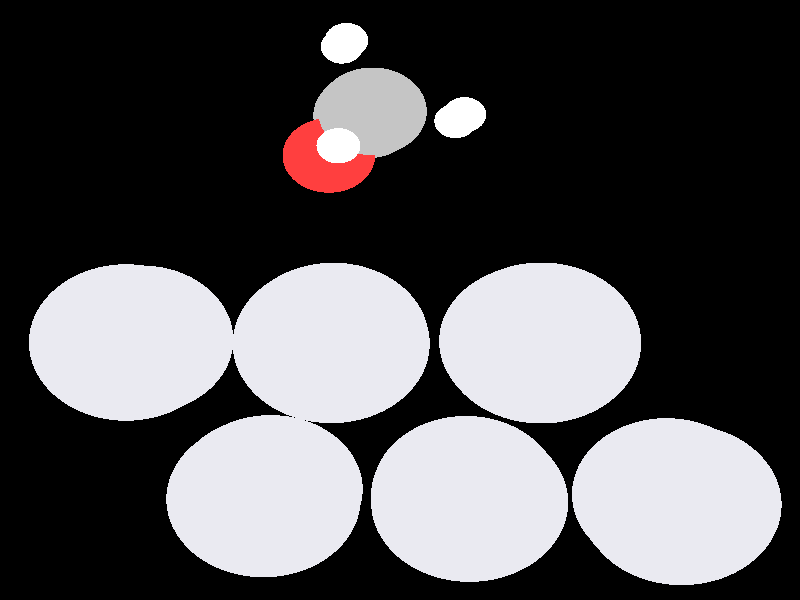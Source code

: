 #include "colors.inc"
#include "finish.inc"

global_settings {assumed_gamma 1 max_trace_level 6}
background {color White transmit 1.0}
camera {perspective
  right -9.29*x up 8.65*y
  direction 100.00*z
  location <0,0,100.00> look_at <0,0,0>}


light_source {<  2.00,   3.00,  40.00> color White
  area_light <0.70, 0, 0>, <0, 0.70, 0>, 3, 3
  adaptive 1 jitter}
// no fog
#declare simple = finish {phong 0.7}
#declare pale = finish {ambient 0.5 diffuse 0.85 roughness 0.001 specular 0.200 }
#declare intermediate = finish {ambient 0.3 diffuse 0.6 specular 0.1 roughness 0.04}
#declare vmd = finish {ambient 0.0 diffuse 0.65 phong 0.1 phong_size 40.0 specular 0.5 }
#declare jmol = finish {ambient 0.2 diffuse 0.6 specular 1 roughness 0.001 metallic}
#declare ase2 = finish {ambient 0.05 brilliance 3 diffuse 0.6 metallic specular 0.7 roughness 0.04 reflection 0.15}
#declare ase3 = finish {ambient 0.15 brilliance 2 diffuse 0.6 metallic specular 1.0 roughness 0.001 reflection 0.0}
#declare glass = finish {ambient 0.05 diffuse 0.3 specular 1.0 roughness 0.001}
#declare glass2 = finish {ambient 0.01 diffuse 0.3 specular 1.0 reflection 0.25 roughness 0.001}
#declare Rcell = 0.050;
#declare Rbond = 0.100;

#macro atom(LOC, R, COL, TRANS, FIN)
  sphere{LOC, R texture{pigment{color COL transmit TRANS} finish{FIN}}}
#end
#macro constrain(LOC, R, COL, TRANS FIN)
union{torus{R, Rcell rotate 45*z texture{pigment{color COL transmit TRANS} finish{FIN}}}
     torus{R, Rcell rotate -45*z texture{pigment{color COL transmit TRANS} finish{FIN}}}
     translate LOC}
#end

// no cell vertices
atom(< -1.63,  -2.96,  -8.48>, 1.16, rgb <0.82, 0.82, 0.88>, 0.0, ase3) // #0
atom(< -1.63,  -2.94,  -5.65>, 1.16, rgb <0.82, 0.82, 0.88>, 0.0, ase3) // #1
atom(< -1.63,  -2.95,  -2.83>, 1.16, rgb <0.82, 0.82, 0.88>, 0.0, ase3) // #2
atom(<  0.82,  -2.95,  -7.07>, 1.16, rgb <0.82, 0.82, 0.88>, 0.0, ase3) // #3
atom(<  0.81,  -2.94,  -4.24>, 1.16, rgb <0.82, 0.82, 0.88>, 0.0, ase3) // #4
atom(<  0.82,  -2.96,  -1.41>, 1.16, rgb <0.82, 0.82, 0.88>, 0.0, ase3) // #5
atom(<  3.27,  -2.96,  -5.66>, 1.16, rgb <0.82, 0.82, 0.88>, 0.0, ase3) // #6
atom(<  3.27,  -2.96,  -2.83>, 1.16, rgb <0.82, 0.82, 0.88>, 0.0, ase3) // #7
atom(<  3.27,  -2.95,  -0.00>, 1.16, rgb <0.82, 0.82, 0.88>, 0.0, ase3) // #8
atom(< -3.26,  -0.62,  -8.49>, 1.16, rgb <0.82, 0.82, 0.88>, 0.0, ase3) // #9
atom(< -3.27,  -0.63,  -5.66>, 1.16, rgb <0.82, 0.82, 0.88>, 0.0, ase3) // #10
atom(< -3.27,  -0.63,  -2.83>, 1.16, rgb <0.82, 0.82, 0.88>, 0.0, ase3) // #11
atom(< -0.81,  -0.64,  -7.08>, 1.16, rgb <0.82, 0.82, 0.88>, 0.0, ase3) // #12
atom(< -0.81,  -0.60,  -4.24>, 1.16, rgb <0.82, 0.82, 0.88>, 0.0, ase3) // #13
atom(< -0.81,  -0.64,  -1.40>, 1.16, rgb <0.82, 0.82, 0.88>, 0.0, ase3) // #14
atom(<  1.64,  -0.63,  -5.66>, 1.16, rgb <0.82, 0.82, 0.88>, 0.0, ase3) // #15
atom(<  1.64,  -0.63,  -2.83>, 1.16, rgb <0.82, 0.82, 0.88>, 0.0, ase3) // #16
atom(<  1.64,  -0.62,   0.00>, 1.16, rgb <0.82, 0.82, 0.88>, 0.0, ase3) // #17
atom(< -0.33,   2.80,  -2.95>, 0.65, rgb <0.56, 0.56, 0.56>, 0.0, ase3) // #18
atom(< -0.41,   2.80,  -5.32>, 0.65, rgb <0.56, 0.56, 0.56>, 0.0, ase3) // #19
atom(< -0.64,   3.85,  -2.91>, 0.26, rgb <1.00, 1.00, 1.00>, 0.0, ase3) // #20
atom(< -0.73,   2.27,  -2.08>, 0.26, rgb <1.00, 1.00, 1.00>, 0.0, ase3) // #21
atom(<  0.77,   2.75,  -2.93>, 0.26, rgb <1.00, 1.00, 1.00>, 0.0, ase3) // #22
atom(<  0.68,   2.72,  -5.43>, 0.26, rgb <1.00, 1.00, 1.00>, 0.0, ase3) // #23
atom(< -0.71,   3.85,  -5.34>, 0.26, rgb <1.00, 1.00, 1.00>, 0.0, ase3) // #24
atom(< -0.86,   2.17,  -4.12>, 0.56, rgb <1.00, 0.05, 0.05>, 0.0, ase3) // #25
atom(< -0.89,   2.27,  -6.15>, 0.26, rgb <1.00, 1.00, 1.00>, 0.0, ase3) // #26

// no constraints
